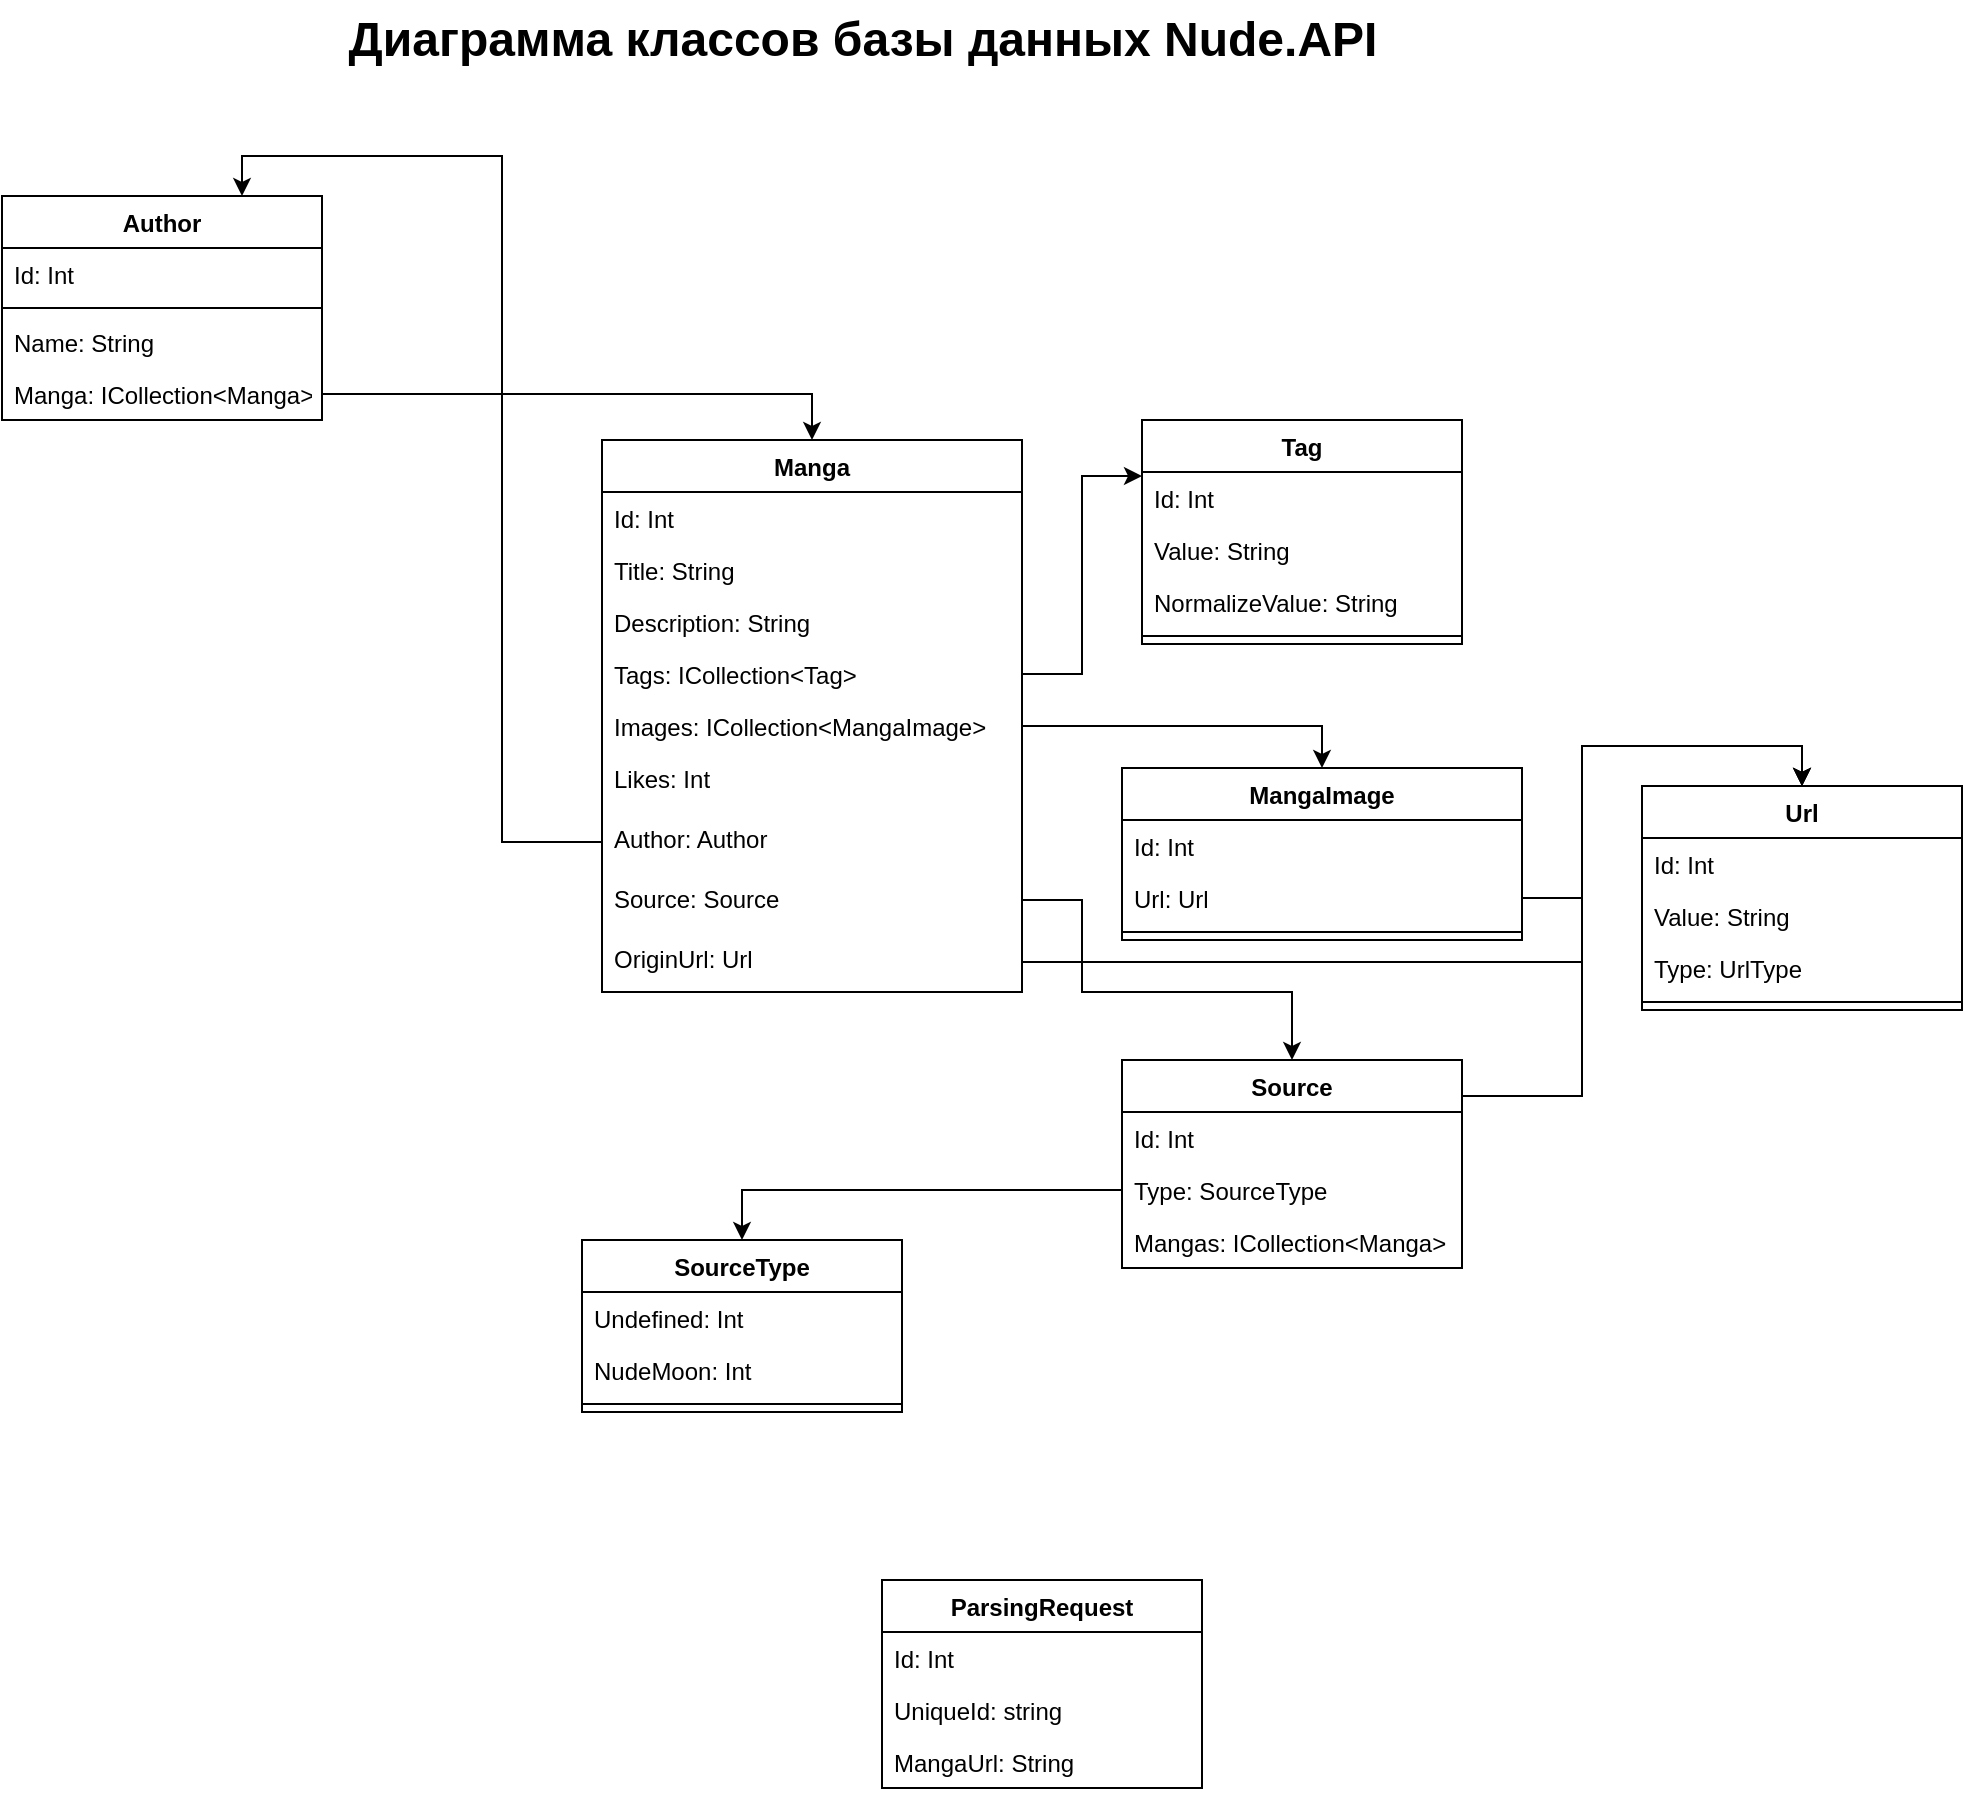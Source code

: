 <mxfile version="20.8.16" type="device"><diagram name="Страница 1" id="Lf1kWXinnTNWuycebK34"><mxGraphModel dx="1861" dy="1728" grid="1" gridSize="10" guides="1" tooltips="1" connect="1" arrows="1" fold="1" page="1" pageScale="1" pageWidth="827" pageHeight="1169" math="0" shadow="0"><root><mxCell id="0"/><mxCell id="1" parent="0"/><mxCell id="dUKBcLy0vENA79N4GeJ2-1" value="Manga" style="swimlane;fontStyle=1;align=center;verticalAlign=top;childLayout=stackLayout;horizontal=1;startSize=26;horizontalStack=0;resizeParent=1;resizeParentMax=0;resizeLast=0;collapsible=1;marginBottom=0;" vertex="1" parent="1"><mxGeometry x="120" y="110" width="210" height="276" as="geometry"/></mxCell><mxCell id="dUKBcLy0vENA79N4GeJ2-2" value="Id: Int" style="text;strokeColor=none;fillColor=none;align=left;verticalAlign=top;spacingLeft=4;spacingRight=4;overflow=hidden;rotatable=0;points=[[0,0.5],[1,0.5]];portConstraint=eastwest;" vertex="1" parent="dUKBcLy0vENA79N4GeJ2-1"><mxGeometry y="26" width="210" height="26" as="geometry"/></mxCell><mxCell id="dUKBcLy0vENA79N4GeJ2-5" value="Title: String" style="text;strokeColor=none;fillColor=none;align=left;verticalAlign=top;spacingLeft=4;spacingRight=4;overflow=hidden;rotatable=0;points=[[0,0.5],[1,0.5]];portConstraint=eastwest;" vertex="1" parent="dUKBcLy0vENA79N4GeJ2-1"><mxGeometry y="52" width="210" height="26" as="geometry"/></mxCell><mxCell id="dUKBcLy0vENA79N4GeJ2-6" value="Description: String" style="text;strokeColor=none;fillColor=none;align=left;verticalAlign=top;spacingLeft=4;spacingRight=4;overflow=hidden;rotatable=0;points=[[0,0.5],[1,0.5]];portConstraint=eastwest;" vertex="1" parent="dUKBcLy0vENA79N4GeJ2-1"><mxGeometry y="78" width="210" height="26" as="geometry"/></mxCell><mxCell id="dUKBcLy0vENA79N4GeJ2-34" value="Tags: ICollection&lt;Tag&gt;" style="text;strokeColor=none;fillColor=none;align=left;verticalAlign=top;spacingLeft=4;spacingRight=4;overflow=hidden;rotatable=0;points=[[0,0.5],[1,0.5]];portConstraint=eastwest;" vertex="1" parent="dUKBcLy0vENA79N4GeJ2-1"><mxGeometry y="104" width="210" height="26" as="geometry"/></mxCell><mxCell id="dUKBcLy0vENA79N4GeJ2-36" value="Images: ICollection&lt;MangaImage&gt;" style="text;strokeColor=none;fillColor=none;align=left;verticalAlign=top;spacingLeft=4;spacingRight=4;overflow=hidden;rotatable=0;points=[[0,0.5],[1,0.5]];portConstraint=eastwest;" vertex="1" parent="dUKBcLy0vENA79N4GeJ2-1"><mxGeometry y="130" width="210" height="26" as="geometry"/></mxCell><mxCell id="dUKBcLy0vENA79N4GeJ2-50" value="Likes: Int" style="text;strokeColor=none;fillColor=none;align=left;verticalAlign=top;spacingLeft=4;spacingRight=4;overflow=hidden;rotatable=0;points=[[0,0.5],[1,0.5]];portConstraint=eastwest;" vertex="1" parent="dUKBcLy0vENA79N4GeJ2-1"><mxGeometry y="156" width="210" height="30" as="geometry"/></mxCell><mxCell id="dUKBcLy0vENA79N4GeJ2-59" value="Author: Author" style="text;strokeColor=none;fillColor=none;align=left;verticalAlign=top;spacingLeft=4;spacingRight=4;overflow=hidden;rotatable=0;points=[[0,0.5],[1,0.5]];portConstraint=eastwest;" vertex="1" parent="dUKBcLy0vENA79N4GeJ2-1"><mxGeometry y="186" width="210" height="30" as="geometry"/></mxCell><mxCell id="dUKBcLy0vENA79N4GeJ2-75" value="Source: Source" style="text;strokeColor=none;fillColor=none;align=left;verticalAlign=top;spacingLeft=4;spacingRight=4;overflow=hidden;rotatable=0;points=[[0,0.5],[1,0.5]];portConstraint=eastwest;" vertex="1" parent="dUKBcLy0vENA79N4GeJ2-1"><mxGeometry y="216" width="210" height="30" as="geometry"/></mxCell><mxCell id="dUKBcLy0vENA79N4GeJ2-77" value="OriginUrl: Url" style="text;strokeColor=none;fillColor=none;align=left;verticalAlign=top;spacingLeft=4;spacingRight=4;overflow=hidden;rotatable=0;points=[[0,0.5],[1,0.5]];portConstraint=eastwest;" vertex="1" parent="dUKBcLy0vENA79N4GeJ2-1"><mxGeometry y="246" width="210" height="30" as="geometry"/></mxCell><mxCell id="dUKBcLy0vENA79N4GeJ2-8" value="Url" style="swimlane;fontStyle=1;align=center;verticalAlign=top;childLayout=stackLayout;horizontal=1;startSize=26;horizontalStack=0;resizeParent=1;resizeParentMax=0;resizeLast=0;collapsible=1;marginBottom=0;" vertex="1" parent="1"><mxGeometry x="640" y="283" width="160" height="112" as="geometry"/></mxCell><mxCell id="dUKBcLy0vENA79N4GeJ2-9" value="Id: Int" style="text;strokeColor=none;fillColor=none;align=left;verticalAlign=top;spacingLeft=4;spacingRight=4;overflow=hidden;rotatable=0;points=[[0,0.5],[1,0.5]];portConstraint=eastwest;" vertex="1" parent="dUKBcLy0vENA79N4GeJ2-8"><mxGeometry y="26" width="160" height="26" as="geometry"/></mxCell><mxCell id="dUKBcLy0vENA79N4GeJ2-12" value="Value: String" style="text;strokeColor=none;fillColor=none;align=left;verticalAlign=top;spacingLeft=4;spacingRight=4;overflow=hidden;rotatable=0;points=[[0,0.5],[1,0.5]];portConstraint=eastwest;" vertex="1" parent="dUKBcLy0vENA79N4GeJ2-8"><mxGeometry y="52" width="160" height="26" as="geometry"/></mxCell><mxCell id="dUKBcLy0vENA79N4GeJ2-13" value="Type: UrlType" style="text;strokeColor=none;fillColor=none;align=left;verticalAlign=top;spacingLeft=4;spacingRight=4;overflow=hidden;rotatable=0;points=[[0,0.5],[1,0.5]];portConstraint=eastwest;" vertex="1" parent="dUKBcLy0vENA79N4GeJ2-8"><mxGeometry y="78" width="160" height="26" as="geometry"/></mxCell><mxCell id="dUKBcLy0vENA79N4GeJ2-10" value="" style="line;strokeWidth=1;fillColor=none;align=left;verticalAlign=middle;spacingTop=-1;spacingLeft=3;spacingRight=3;rotatable=0;labelPosition=right;points=[];portConstraint=eastwest;strokeColor=inherit;" vertex="1" parent="dUKBcLy0vENA79N4GeJ2-8"><mxGeometry y="104" width="160" height="8" as="geometry"/></mxCell><mxCell id="dUKBcLy0vENA79N4GeJ2-16" value="MangaImage" style="swimlane;fontStyle=1;align=center;verticalAlign=top;childLayout=stackLayout;horizontal=1;startSize=26;horizontalStack=0;resizeParent=1;resizeParentMax=0;resizeLast=0;collapsible=1;marginBottom=0;" vertex="1" parent="1"><mxGeometry x="380" y="274" width="200" height="86" as="geometry"/></mxCell><mxCell id="dUKBcLy0vENA79N4GeJ2-17" value="Id: Int" style="text;strokeColor=none;fillColor=none;align=left;verticalAlign=top;spacingLeft=4;spacingRight=4;overflow=hidden;rotatable=0;points=[[0,0.5],[1,0.5]];portConstraint=eastwest;" vertex="1" parent="dUKBcLy0vENA79N4GeJ2-16"><mxGeometry y="26" width="200" height="26" as="geometry"/></mxCell><mxCell id="dUKBcLy0vENA79N4GeJ2-23" value="Url: Url" style="text;strokeColor=none;fillColor=none;align=left;verticalAlign=top;spacingLeft=4;spacingRight=4;overflow=hidden;rotatable=0;points=[[0,0.5],[1,0.5]];portConstraint=eastwest;" vertex="1" parent="dUKBcLy0vENA79N4GeJ2-16"><mxGeometry y="52" width="200" height="26" as="geometry"/></mxCell><mxCell id="dUKBcLy0vENA79N4GeJ2-18" value="" style="line;strokeWidth=1;fillColor=none;align=left;verticalAlign=middle;spacingTop=-1;spacingLeft=3;spacingRight=3;rotatable=0;labelPosition=right;points=[];portConstraint=eastwest;strokeColor=inherit;" vertex="1" parent="dUKBcLy0vENA79N4GeJ2-16"><mxGeometry y="78" width="200" height="8" as="geometry"/></mxCell><mxCell id="dUKBcLy0vENA79N4GeJ2-24" style="edgeStyle=orthogonalEdgeStyle;rounded=0;orthogonalLoop=1;jettySize=auto;html=1;entryX=0.5;entryY=0;entryDx=0;entryDy=0;exitX=1;exitY=0.5;exitDx=0;exitDy=0;" edge="1" parent="1" source="dUKBcLy0vENA79N4GeJ2-36" target="dUKBcLy0vENA79N4GeJ2-16"><mxGeometry relative="1" as="geometry"/></mxCell><mxCell id="dUKBcLy0vENA79N4GeJ2-25" style="edgeStyle=orthogonalEdgeStyle;rounded=0;orthogonalLoop=1;jettySize=auto;html=1;entryX=0.5;entryY=0;entryDx=0;entryDy=0;" edge="1" parent="1" source="dUKBcLy0vENA79N4GeJ2-23" target="dUKBcLy0vENA79N4GeJ2-8"><mxGeometry relative="1" as="geometry"/></mxCell><mxCell id="dUKBcLy0vENA79N4GeJ2-26" value="Tag" style="swimlane;fontStyle=1;align=center;verticalAlign=top;childLayout=stackLayout;horizontal=1;startSize=26;horizontalStack=0;resizeParent=1;resizeParentMax=0;resizeLast=0;collapsible=1;marginBottom=0;" vertex="1" parent="1"><mxGeometry x="390" y="100" width="160" height="112" as="geometry"/></mxCell><mxCell id="dUKBcLy0vENA79N4GeJ2-27" value="Id: Int" style="text;strokeColor=none;fillColor=none;align=left;verticalAlign=top;spacingLeft=4;spacingRight=4;overflow=hidden;rotatable=0;points=[[0,0.5],[1,0.5]];portConstraint=eastwest;" vertex="1" parent="dUKBcLy0vENA79N4GeJ2-26"><mxGeometry y="26" width="160" height="26" as="geometry"/></mxCell><mxCell id="dUKBcLy0vENA79N4GeJ2-30" value="Value: String" style="text;strokeColor=none;fillColor=none;align=left;verticalAlign=top;spacingLeft=4;spacingRight=4;overflow=hidden;rotatable=0;points=[[0,0.5],[1,0.5]];portConstraint=eastwest;" vertex="1" parent="dUKBcLy0vENA79N4GeJ2-26"><mxGeometry y="52" width="160" height="26" as="geometry"/></mxCell><mxCell id="dUKBcLy0vENA79N4GeJ2-31" value="NormalizeValue: String" style="text;strokeColor=none;fillColor=none;align=left;verticalAlign=top;spacingLeft=4;spacingRight=4;overflow=hidden;rotatable=0;points=[[0,0.5],[1,0.5]];portConstraint=eastwest;" vertex="1" parent="dUKBcLy0vENA79N4GeJ2-26"><mxGeometry y="78" width="160" height="26" as="geometry"/></mxCell><mxCell id="dUKBcLy0vENA79N4GeJ2-28" value="" style="line;strokeWidth=1;fillColor=none;align=left;verticalAlign=middle;spacingTop=-1;spacingLeft=3;spacingRight=3;rotatable=0;labelPosition=right;points=[];portConstraint=eastwest;strokeColor=inherit;" vertex="1" parent="dUKBcLy0vENA79N4GeJ2-26"><mxGeometry y="104" width="160" height="8" as="geometry"/></mxCell><mxCell id="dUKBcLy0vENA79N4GeJ2-35" style="edgeStyle=orthogonalEdgeStyle;rounded=0;orthogonalLoop=1;jettySize=auto;html=1;entryX=0;entryY=0.25;entryDx=0;entryDy=0;" edge="1" parent="1" source="dUKBcLy0vENA79N4GeJ2-34" target="dUKBcLy0vENA79N4GeJ2-26"><mxGeometry relative="1" as="geometry"/></mxCell><mxCell id="dUKBcLy0vENA79N4GeJ2-37" value="SourceType" style="swimlane;fontStyle=1;align=center;verticalAlign=top;childLayout=stackLayout;horizontal=1;startSize=26;horizontalStack=0;resizeParent=1;resizeParentMax=0;resizeLast=0;collapsible=1;marginBottom=0;" vertex="1" parent="1"><mxGeometry x="110" y="510" width="160" height="86" as="geometry"/></mxCell><mxCell id="dUKBcLy0vENA79N4GeJ2-44" value="Undefined: Int" style="text;strokeColor=none;fillColor=none;align=left;verticalAlign=top;spacingLeft=4;spacingRight=4;overflow=hidden;rotatable=0;points=[[0,0.5],[1,0.5]];portConstraint=eastwest;" vertex="1" parent="dUKBcLy0vENA79N4GeJ2-37"><mxGeometry y="26" width="160" height="26" as="geometry"/></mxCell><mxCell id="dUKBcLy0vENA79N4GeJ2-38" value="NudeMoon: Int" style="text;strokeColor=none;fillColor=none;align=left;verticalAlign=top;spacingLeft=4;spacingRight=4;overflow=hidden;rotatable=0;points=[[0,0.5],[1,0.5]];portConstraint=eastwest;" vertex="1" parent="dUKBcLy0vENA79N4GeJ2-37"><mxGeometry y="52" width="160" height="26" as="geometry"/></mxCell><mxCell id="dUKBcLy0vENA79N4GeJ2-39" value="" style="line;strokeWidth=1;fillColor=none;align=left;verticalAlign=middle;spacingTop=-1;spacingLeft=3;spacingRight=3;rotatable=0;labelPosition=right;points=[];portConstraint=eastwest;strokeColor=inherit;" vertex="1" parent="dUKBcLy0vENA79N4GeJ2-37"><mxGeometry y="78" width="160" height="8" as="geometry"/></mxCell><mxCell id="dUKBcLy0vENA79N4GeJ2-51" value="Author" style="swimlane;fontStyle=1;align=center;verticalAlign=top;childLayout=stackLayout;horizontal=1;startSize=26;horizontalStack=0;resizeParent=1;resizeParentMax=0;resizeLast=0;collapsible=1;marginBottom=0;" vertex="1" parent="1"><mxGeometry x="-180" y="-12" width="160" height="112" as="geometry"/></mxCell><mxCell id="dUKBcLy0vENA79N4GeJ2-52" value="Id: Int" style="text;strokeColor=none;fillColor=none;align=left;verticalAlign=top;spacingLeft=4;spacingRight=4;overflow=hidden;rotatable=0;points=[[0,0.5],[1,0.5]];portConstraint=eastwest;" vertex="1" parent="dUKBcLy0vENA79N4GeJ2-51"><mxGeometry y="26" width="160" height="26" as="geometry"/></mxCell><mxCell id="dUKBcLy0vENA79N4GeJ2-53" value="" style="line;strokeWidth=1;fillColor=none;align=left;verticalAlign=middle;spacingTop=-1;spacingLeft=3;spacingRight=3;rotatable=0;labelPosition=right;points=[];portConstraint=eastwest;strokeColor=inherit;" vertex="1" parent="dUKBcLy0vENA79N4GeJ2-51"><mxGeometry y="52" width="160" height="8" as="geometry"/></mxCell><mxCell id="dUKBcLy0vENA79N4GeJ2-56" value="Name: String" style="text;strokeColor=none;fillColor=none;align=left;verticalAlign=top;spacingLeft=4;spacingRight=4;overflow=hidden;rotatable=0;points=[[0,0.5],[1,0.5]];portConstraint=eastwest;" vertex="1" parent="dUKBcLy0vENA79N4GeJ2-51"><mxGeometry y="60" width="160" height="26" as="geometry"/></mxCell><mxCell id="dUKBcLy0vENA79N4GeJ2-57" value="Manga: ICollection&lt;Manga&gt;" style="text;strokeColor=none;fillColor=none;align=left;verticalAlign=top;spacingLeft=4;spacingRight=4;overflow=hidden;rotatable=0;points=[[0,0.5],[1,0.5]];portConstraint=eastwest;" vertex="1" parent="dUKBcLy0vENA79N4GeJ2-51"><mxGeometry y="86" width="160" height="26" as="geometry"/></mxCell><mxCell id="dUKBcLy0vENA79N4GeJ2-58" style="edgeStyle=orthogonalEdgeStyle;rounded=0;orthogonalLoop=1;jettySize=auto;html=1;entryX=0.5;entryY=0;entryDx=0;entryDy=0;" edge="1" parent="1" source="dUKBcLy0vENA79N4GeJ2-57" target="dUKBcLy0vENA79N4GeJ2-1"><mxGeometry relative="1" as="geometry"/></mxCell><mxCell id="dUKBcLy0vENA79N4GeJ2-60" style="edgeStyle=orthogonalEdgeStyle;rounded=0;orthogonalLoop=1;jettySize=auto;html=1;entryX=0.75;entryY=0;entryDx=0;entryDy=0;" edge="1" parent="1" source="dUKBcLy0vENA79N4GeJ2-59" target="dUKBcLy0vENA79N4GeJ2-51"><mxGeometry relative="1" as="geometry"><Array as="points"><mxPoint x="70" y="311"/><mxPoint x="70" y="-32"/><mxPoint x="-60" y="-32"/></Array></mxGeometry></mxCell><mxCell id="dUKBcLy0vENA79N4GeJ2-63" value="Диаграмма классов базы данных Nude.API" style="text;strokeColor=none;fillColor=none;html=1;fontSize=24;fontStyle=1;verticalAlign=middle;align=center;" vertex="1" parent="1"><mxGeometry x="200" y="-110" width="100" height="40" as="geometry"/></mxCell><mxCell id="dUKBcLy0vENA79N4GeJ2-73" style="edgeStyle=orthogonalEdgeStyle;rounded=0;orthogonalLoop=1;jettySize=auto;html=1;entryX=0.5;entryY=0;entryDx=0;entryDy=0;" edge="1" parent="1" source="dUKBcLy0vENA79N4GeJ2-65" target="dUKBcLy0vENA79N4GeJ2-8"><mxGeometry relative="1" as="geometry"><Array as="points"><mxPoint x="610" y="438"/><mxPoint x="610" y="263"/><mxPoint x="720" y="263"/></Array></mxGeometry></mxCell><mxCell id="dUKBcLy0vENA79N4GeJ2-65" value="Source" style="swimlane;fontStyle=1;align=center;verticalAlign=top;childLayout=stackLayout;horizontal=1;startSize=26;horizontalStack=0;resizeParent=1;resizeParentMax=0;resizeLast=0;collapsible=1;marginBottom=0;" vertex="1" parent="1"><mxGeometry x="380" y="420" width="170" height="104" as="geometry"/></mxCell><mxCell id="dUKBcLy0vENA79N4GeJ2-66" value="Id: Int" style="text;strokeColor=none;fillColor=none;align=left;verticalAlign=top;spacingLeft=4;spacingRight=4;overflow=hidden;rotatable=0;points=[[0,0.5],[1,0.5]];portConstraint=eastwest;" vertex="1" parent="dUKBcLy0vENA79N4GeJ2-65"><mxGeometry y="26" width="170" height="26" as="geometry"/></mxCell><mxCell id="dUKBcLy0vENA79N4GeJ2-70" value="Type: SourceType" style="text;strokeColor=none;fillColor=none;align=left;verticalAlign=top;spacingLeft=4;spacingRight=4;overflow=hidden;rotatable=0;points=[[0,0.5],[1,0.5]];portConstraint=eastwest;" vertex="1" parent="dUKBcLy0vENA79N4GeJ2-65"><mxGeometry y="52" width="170" height="26" as="geometry"/></mxCell><mxCell id="dUKBcLy0vENA79N4GeJ2-84" value="Mangas: ICollection&lt;Manga&gt;" style="text;strokeColor=none;fillColor=none;align=left;verticalAlign=top;spacingLeft=4;spacingRight=4;overflow=hidden;rotatable=0;points=[[0,0.5],[1,0.5]];portConstraint=eastwest;" vertex="1" parent="dUKBcLy0vENA79N4GeJ2-65"><mxGeometry y="78" width="170" height="26" as="geometry"/></mxCell><mxCell id="dUKBcLy0vENA79N4GeJ2-74" style="edgeStyle=orthogonalEdgeStyle;rounded=0;orthogonalLoop=1;jettySize=auto;html=1;entryX=0.5;entryY=0;entryDx=0;entryDy=0;" edge="1" parent="1" source="dUKBcLy0vENA79N4GeJ2-70" target="dUKBcLy0vENA79N4GeJ2-37"><mxGeometry relative="1" as="geometry"/></mxCell><mxCell id="dUKBcLy0vENA79N4GeJ2-76" style="edgeStyle=orthogonalEdgeStyle;rounded=0;orthogonalLoop=1;jettySize=auto;html=1;entryX=0.5;entryY=0;entryDx=0;entryDy=0;" edge="1" parent="1" source="dUKBcLy0vENA79N4GeJ2-75" target="dUKBcLy0vENA79N4GeJ2-65"><mxGeometry relative="1" as="geometry"><Array as="points"><mxPoint x="360" y="340"/><mxPoint x="360" y="386"/></Array></mxGeometry></mxCell><mxCell id="dUKBcLy0vENA79N4GeJ2-78" style="edgeStyle=orthogonalEdgeStyle;rounded=0;orthogonalLoop=1;jettySize=auto;html=1;entryX=0.5;entryY=0;entryDx=0;entryDy=0;" edge="1" parent="1" source="dUKBcLy0vENA79N4GeJ2-77" target="dUKBcLy0vENA79N4GeJ2-8"><mxGeometry relative="1" as="geometry"><Array as="points"><mxPoint x="610" y="371"/><mxPoint x="610" y="263"/><mxPoint x="720" y="263"/></Array></mxGeometry></mxCell><mxCell id="dUKBcLy0vENA79N4GeJ2-79" value="ParsingRequest" style="swimlane;fontStyle=1;align=center;verticalAlign=top;childLayout=stackLayout;horizontal=1;startSize=26;horizontalStack=0;resizeParent=1;resizeParentMax=0;resizeLast=0;collapsible=1;marginBottom=0;" vertex="1" parent="1"><mxGeometry x="260" y="680" width="160" height="104" as="geometry"/></mxCell><mxCell id="dUKBcLy0vENA79N4GeJ2-80" value="Id: Int" style="text;strokeColor=none;fillColor=none;align=left;verticalAlign=top;spacingLeft=4;spacingRight=4;overflow=hidden;rotatable=0;points=[[0,0.5],[1,0.5]];portConstraint=eastwest;" vertex="1" parent="dUKBcLy0vENA79N4GeJ2-79"><mxGeometry y="26" width="160" height="26" as="geometry"/></mxCell><mxCell id="dUKBcLy0vENA79N4GeJ2-85" value="UniqueId: string" style="text;strokeColor=none;fillColor=none;align=left;verticalAlign=top;spacingLeft=4;spacingRight=4;overflow=hidden;rotatable=0;points=[[0,0.5],[1,0.5]];portConstraint=eastwest;" vertex="1" parent="dUKBcLy0vENA79N4GeJ2-79"><mxGeometry y="52" width="160" height="26" as="geometry"/></mxCell><mxCell id="dUKBcLy0vENA79N4GeJ2-83" value="MangaUrl: String" style="text;strokeColor=none;fillColor=none;align=left;verticalAlign=top;spacingLeft=4;spacingRight=4;overflow=hidden;rotatable=0;points=[[0,0.5],[1,0.5]];portConstraint=eastwest;" vertex="1" parent="dUKBcLy0vENA79N4GeJ2-79"><mxGeometry y="78" width="160" height="26" as="geometry"/></mxCell></root></mxGraphModel></diagram></mxfile>